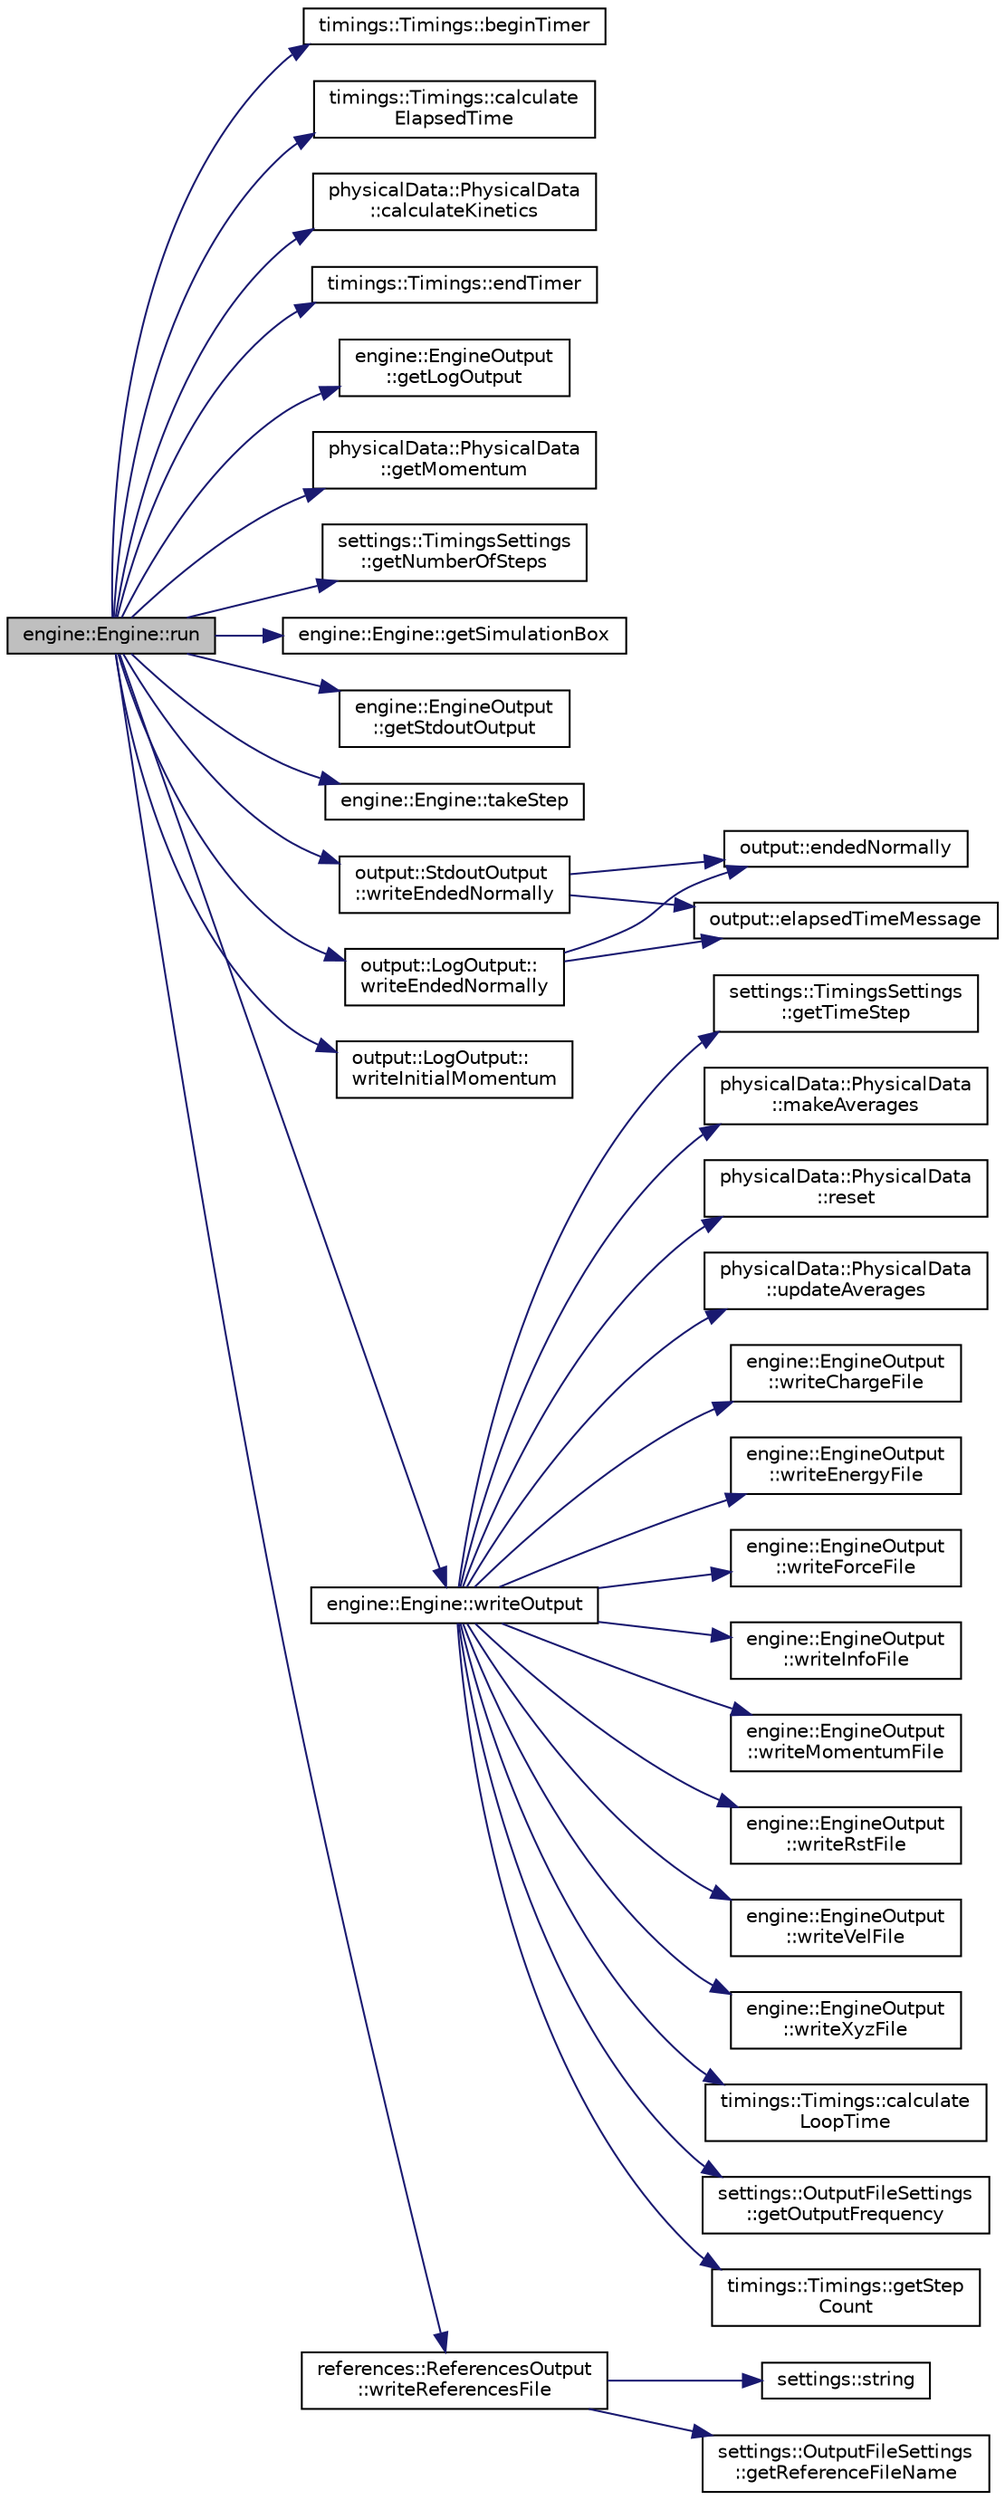 digraph "engine::Engine::run"
{
 // LATEX_PDF_SIZE
  edge [fontname="Helvetica",fontsize="10",labelfontname="Helvetica",labelfontsize="10"];
  node [fontname="Helvetica",fontsize="10",shape=record];
  rankdir="LR";
  Node1 [label="engine::Engine::run",height=0.2,width=0.4,color="black", fillcolor="grey75", style="filled", fontcolor="black",tooltip="Run the simulation for numberOfSteps steps."];
  Node1 -> Node2 [color="midnightblue",fontsize="10",style="solid",fontname="Helvetica"];
  Node2 [label="timings::Timings::beginTimer",height=0.2,width=0.4,color="black", fillcolor="white", style="filled",URL="$classtimings_1_1Timings.html#a1ab158238dc417419468c4525932fc32",tooltip=" "];
  Node1 -> Node3 [color="midnightblue",fontsize="10",style="solid",fontname="Helvetica"];
  Node3 [label="timings::Timings::calculate\lElapsedTime",height=0.2,width=0.4,color="black", fillcolor="white", style="filled",URL="$classtimings_1_1Timings.html#acfae08a9f022db612d9570fec42d7f9a",tooltip=" "];
  Node1 -> Node4 [color="midnightblue",fontsize="10",style="solid",fontname="Helvetica"];
  Node4 [label="physicalData::PhysicalData\l::calculateKinetics",height=0.2,width=0.4,color="black", fillcolor="white", style="filled",URL="$classphysicalData_1_1PhysicalData.html#a474b04e9a44df970f5edf313a00a5c40",tooltip="Calculates kinetic energy and momentum of the system."];
  Node1 -> Node5 [color="midnightblue",fontsize="10",style="solid",fontname="Helvetica"];
  Node5 [label="timings::Timings::endTimer",height=0.2,width=0.4,color="black", fillcolor="white", style="filled",URL="$classtimings_1_1Timings.html#a56872d4eec6940f3286d707e0dd055d5",tooltip=" "];
  Node1 -> Node6 [color="midnightblue",fontsize="10",style="solid",fontname="Helvetica"];
  Node6 [label="engine::EngineOutput\l::getLogOutput",height=0.2,width=0.4,color="black", fillcolor="white", style="filled",URL="$classengine_1_1EngineOutput.html#abfb9cb9e98a2ec40256b37ee976f7b23",tooltip=" "];
  Node1 -> Node7 [color="midnightblue",fontsize="10",style="solid",fontname="Helvetica"];
  Node7 [label="physicalData::PhysicalData\l::getMomentum",height=0.2,width=0.4,color="black", fillcolor="white", style="filled",URL="$classphysicalData_1_1PhysicalData.html#a247773629dba3cf861485e5a57d695fb",tooltip=" "];
  Node1 -> Node8 [color="midnightblue",fontsize="10",style="solid",fontname="Helvetica"];
  Node8 [label="settings::TimingsSettings\l::getNumberOfSteps",height=0.2,width=0.4,color="black", fillcolor="white", style="filled",URL="$classsettings_1_1TimingsSettings.html#ad553939603a025212b9570cdef608513",tooltip=" "];
  Node1 -> Node9 [color="midnightblue",fontsize="10",style="solid",fontname="Helvetica"];
  Node9 [label="engine::Engine::getSimulationBox",height=0.2,width=0.4,color="black", fillcolor="white", style="filled",URL="$classengine_1_1Engine.html#ace473cd47266e64aee716132e724bfbc",tooltip=" "];
  Node1 -> Node10 [color="midnightblue",fontsize="10",style="solid",fontname="Helvetica"];
  Node10 [label="engine::EngineOutput\l::getStdoutOutput",height=0.2,width=0.4,color="black", fillcolor="white", style="filled",URL="$classengine_1_1EngineOutput.html#af00ce57b7f859424f846435e0a6cea8f",tooltip=" "];
  Node1 -> Node11 [color="midnightblue",fontsize="10",style="solid",fontname="Helvetica"];
  Node11 [label="engine::Engine::takeStep",height=0.2,width=0.4,color="black", fillcolor="white", style="filled",URL="$classengine_1_1Engine.html#a063b5fa829d65c6ae03c80830dced433",tooltip=" "];
  Node1 -> Node12 [color="midnightblue",fontsize="10",style="solid",fontname="Helvetica"];
  Node12 [label="output::LogOutput::\lwriteEndedNormally",height=0.2,width=0.4,color="black", fillcolor="white", style="filled",URL="$classoutput_1_1LogOutput.html#a6325c1da824e933849538e789d033464",tooltip="write a message to the log file if the simulation ended normally"];
  Node12 -> Node13 [color="midnightblue",fontsize="10",style="solid",fontname="Helvetica"];
  Node13 [label="output::elapsedTimeMessage",height=0.2,width=0.4,color="black", fillcolor="white", style="filled",URL="$namespaceoutput.html#a9aecd0540c0f5889d4b32778e93c11e5",tooltip="construct elapsed time message"];
  Node12 -> Node14 [color="midnightblue",fontsize="10",style="solid",fontname="Helvetica"];
  Node14 [label="output::endedNormally",height=0.2,width=0.4,color="black", fillcolor="white", style="filled",URL="$namespaceoutput.html#a096571bb4ae5949fc12868435debdc6d",tooltip="construct ended normally message"];
  Node1 -> Node15 [color="midnightblue",fontsize="10",style="solid",fontname="Helvetica"];
  Node15 [label="output::StdoutOutput\l::writeEndedNormally",height=0.2,width=0.4,color="black", fillcolor="white", style="filled",URL="$classoutput_1_1StdoutOutput.html#abb2a03ccdfde7c4067e9abf16ac21e31",tooltip="write a message to the stdout if the simulation ended normally"];
  Node15 -> Node13 [color="midnightblue",fontsize="10",style="solid",fontname="Helvetica"];
  Node15 -> Node14 [color="midnightblue",fontsize="10",style="solid",fontname="Helvetica"];
  Node1 -> Node16 [color="midnightblue",fontsize="10",style="solid",fontname="Helvetica"];
  Node16 [label="output::LogOutput::\lwriteInitialMomentum",height=0.2,width=0.4,color="black", fillcolor="white", style="filled",URL="$classoutput_1_1LogOutput.html#a6d09d2f7a7d5c6b0f73c302da611150c",tooltip="write initial momentum to log file"];
  Node1 -> Node17 [color="midnightblue",fontsize="10",style="solid",fontname="Helvetica"];
  Node17 [label="engine::Engine::writeOutput",height=0.2,width=0.4,color="black", fillcolor="white", style="filled",URL="$classengine_1_1Engine.html#aca10cf8cd99cfb9e20bdd989d93c35a0",tooltip="Writes output files."];
  Node17 -> Node18 [color="midnightblue",fontsize="10",style="solid",fontname="Helvetica"];
  Node18 [label="timings::Timings::calculate\lLoopTime",height=0.2,width=0.4,color="black", fillcolor="white", style="filled",URL="$classtimings_1_1Timings.html#a6c3f4219c224e609620bcb5203963a19",tooltip=" "];
  Node17 -> Node19 [color="midnightblue",fontsize="10",style="solid",fontname="Helvetica"];
  Node19 [label="settings::OutputFileSettings\l::getOutputFrequency",height=0.2,width=0.4,color="black", fillcolor="white", style="filled",URL="$classsettings_1_1OutputFileSettings.html#a8abfe6645ff682b12d0605a0d15a9dcb",tooltip=" "];
  Node17 -> Node20 [color="midnightblue",fontsize="10",style="solid",fontname="Helvetica"];
  Node20 [label="timings::Timings::getStep\lCount",height=0.2,width=0.4,color="black", fillcolor="white", style="filled",URL="$classtimings_1_1Timings.html#a1d8ec6c1e06cccb5d7dd505ac9a9df26",tooltip=" "];
  Node17 -> Node21 [color="midnightblue",fontsize="10",style="solid",fontname="Helvetica"];
  Node21 [label="settings::TimingsSettings\l::getTimeStep",height=0.2,width=0.4,color="black", fillcolor="white", style="filled",URL="$classsettings_1_1TimingsSettings.html#ad1e01977b94d5b5d90d2b2f4ea8e2532",tooltip=" "];
  Node17 -> Node22 [color="midnightblue",fontsize="10",style="solid",fontname="Helvetica"];
  Node22 [label="physicalData::PhysicalData\l::makeAverages",height=0.2,width=0.4,color="black", fillcolor="white", style="filled",URL="$classphysicalData_1_1PhysicalData.html#a8b5caf7846a6de08f7045ff2fd452a00",tooltip="calculates the average of all physicalData of last steps"];
  Node17 -> Node23 [color="midnightblue",fontsize="10",style="solid",fontname="Helvetica"];
  Node23 [label="physicalData::PhysicalData\l::reset",height=0.2,width=0.4,color="black", fillcolor="white", style="filled",URL="$classphysicalData_1_1PhysicalData.html#a9619e28442c89a315c4be9dc2a750481",tooltip="clear all physicalData in order to call add functions"];
  Node17 -> Node24 [color="midnightblue",fontsize="10",style="solid",fontname="Helvetica"];
  Node24 [label="physicalData::PhysicalData\l::updateAverages",height=0.2,width=0.4,color="black", fillcolor="white", style="filled",URL="$classphysicalData_1_1PhysicalData.html#a0fb24b31b22dfe80b471ed8a3b6d018c",tooltip="calculates the sum of all physicalData of last steps"];
  Node17 -> Node25 [color="midnightblue",fontsize="10",style="solid",fontname="Helvetica"];
  Node25 [label="engine::EngineOutput\l::writeChargeFile",height=0.2,width=0.4,color="black", fillcolor="white", style="filled",URL="$classengine_1_1EngineOutput.html#af22b72db36b5c6eba8001940181a6e6e",tooltip="wrapper for charge file output function"];
  Node17 -> Node26 [color="midnightblue",fontsize="10",style="solid",fontname="Helvetica"];
  Node26 [label="engine::EngineOutput\l::writeEnergyFile",height=0.2,width=0.4,color="black", fillcolor="white", style="filled",URL="$classengine_1_1EngineOutput.html#aa1e675968c4f7fb349cf63496a5ed6d8",tooltip="wrapper for energy file output function"];
  Node17 -> Node27 [color="midnightblue",fontsize="10",style="solid",fontname="Helvetica"];
  Node27 [label="engine::EngineOutput\l::writeForceFile",height=0.2,width=0.4,color="black", fillcolor="white", style="filled",URL="$classengine_1_1EngineOutput.html#a8f6b6e52c9c36ed38780b41647616d4b",tooltip="wrapper for force file output function"];
  Node17 -> Node28 [color="midnightblue",fontsize="10",style="solid",fontname="Helvetica"];
  Node28 [label="engine::EngineOutput\l::writeInfoFile",height=0.2,width=0.4,color="black", fillcolor="white", style="filled",URL="$classengine_1_1EngineOutput.html#ac6f71b51bd6e9a1c239c7f76c1af359d",tooltip="wrapper for info file output function"];
  Node17 -> Node29 [color="midnightblue",fontsize="10",style="solid",fontname="Helvetica"];
  Node29 [label="engine::EngineOutput\l::writeMomentumFile",height=0.2,width=0.4,color="black", fillcolor="white", style="filled",URL="$classengine_1_1EngineOutput.html#a0f10f313a8b91820673fa79ab9a33c25",tooltip="wrapper for momentum file output function"];
  Node17 -> Node30 [color="midnightblue",fontsize="10",style="solid",fontname="Helvetica"];
  Node30 [label="engine::EngineOutput\l::writeRstFile",height=0.2,width=0.4,color="black", fillcolor="white", style="filled",URL="$classengine_1_1EngineOutput.html#a8c9750abc0664d93e24695dbd6db9a43",tooltip="wrapper for restart file output function"];
  Node17 -> Node31 [color="midnightblue",fontsize="10",style="solid",fontname="Helvetica"];
  Node31 [label="engine::EngineOutput\l::writeVelFile",height=0.2,width=0.4,color="black", fillcolor="white", style="filled",URL="$classengine_1_1EngineOutput.html#a960fce2199bb174e04f02d767a9ef566",tooltip="wrapper for velocity file output function"];
  Node17 -> Node32 [color="midnightblue",fontsize="10",style="solid",fontname="Helvetica"];
  Node32 [label="engine::EngineOutput\l::writeXyzFile",height=0.2,width=0.4,color="black", fillcolor="white", style="filled",URL="$classengine_1_1EngineOutput.html#a2d8c3c80fc56d6fa0f1c7eb9f6c4b127",tooltip="wrapper for xyz file output function"];
  Node1 -> Node33 [color="midnightblue",fontsize="10",style="solid",fontname="Helvetica"];
  Node33 [label="references::ReferencesOutput\l::writeReferencesFile",height=0.2,width=0.4,color="black", fillcolor="white", style="filled",URL="$classreferences_1_1ReferencesOutput.html#addf902fc1810fc0e90e5b70a9451d242",tooltip="writes the references file"];
  Node33 -> Node34 [color="midnightblue",fontsize="10",style="solid",fontname="Helvetica"];
  Node34 [label="settings::OutputFileSettings\l::getReferenceFileName",height=0.2,width=0.4,color="black", fillcolor="white", style="filled",URL="$classsettings_1_1OutputFileSettings.html#a2091426d1170804adfb90def639b7304",tooltip="returns the reference file name"];
  Node33 -> Node35 [color="midnightblue",fontsize="10",style="solid",fontname="Helvetica"];
  Node35 [label="settings::string",height=0.2,width=0.4,color="black", fillcolor="white", style="filled",URL="$namespacesettings.html#a25810432631a237804b3241be4305787",tooltip="return string of manostatType"];
}
